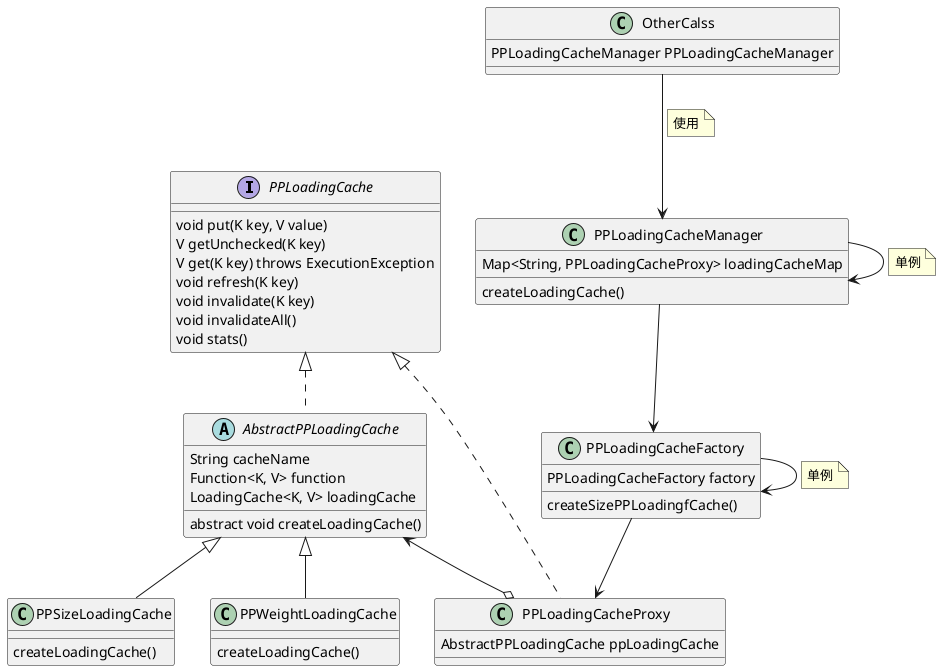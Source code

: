 @startuml

interface PPLoadingCache{
    void put(K key, V value)
    V getUnchecked(K key)
    V get(K key) throws ExecutionException
    void refresh(K key)
    void invalidate(K key)
    void invalidateAll()
    void stats()
}
abstract AbstractPPLoadingCache{
    String cacheName
    Function<K, V> function
    LoadingCache<K, V> loadingCache

    abstract void createLoadingCache()
}

class PPSizeLoadingCache{
    createLoadingCache()
}

class PPWeightLoadingCache{
    createLoadingCache()
}
class PPLoadingCacheProxy{
    AbstractPPLoadingCache ppLoadingCache
}

class PPLoadingCacheFactory{
    PPLoadingCacheFactory factory

    createSizePPLoadingfCache()
}

class PPLoadingCacheManager{
    Map<String, PPLoadingCacheProxy> loadingCacheMap
    createLoadingCache()
}

class OtherCalss{
 PPLoadingCacheManager PPLoadingCacheManager
}

PPLoadingCache <|.. AbstractPPLoadingCache

AbstractPPLoadingCache <|-- PPSizeLoadingCache
AbstractPPLoadingCache <|-- PPWeightLoadingCache


PPLoadingCache <|.. PPLoadingCacheProxy
AbstractPPLoadingCache  <--o PPLoadingCacheProxy

PPLoadingCacheFactory --> PPLoadingCacheProxy
PPLoadingCacheFactory --> PPLoadingCacheFactory
note on link: 单例

PPLoadingCacheManager --> PPLoadingCacheFactory

PPLoadingCacheManager --> PPLoadingCacheManager
note on link: 单例


OtherCalss --> PPLoadingCacheManager
note on link: 使用
@enduml